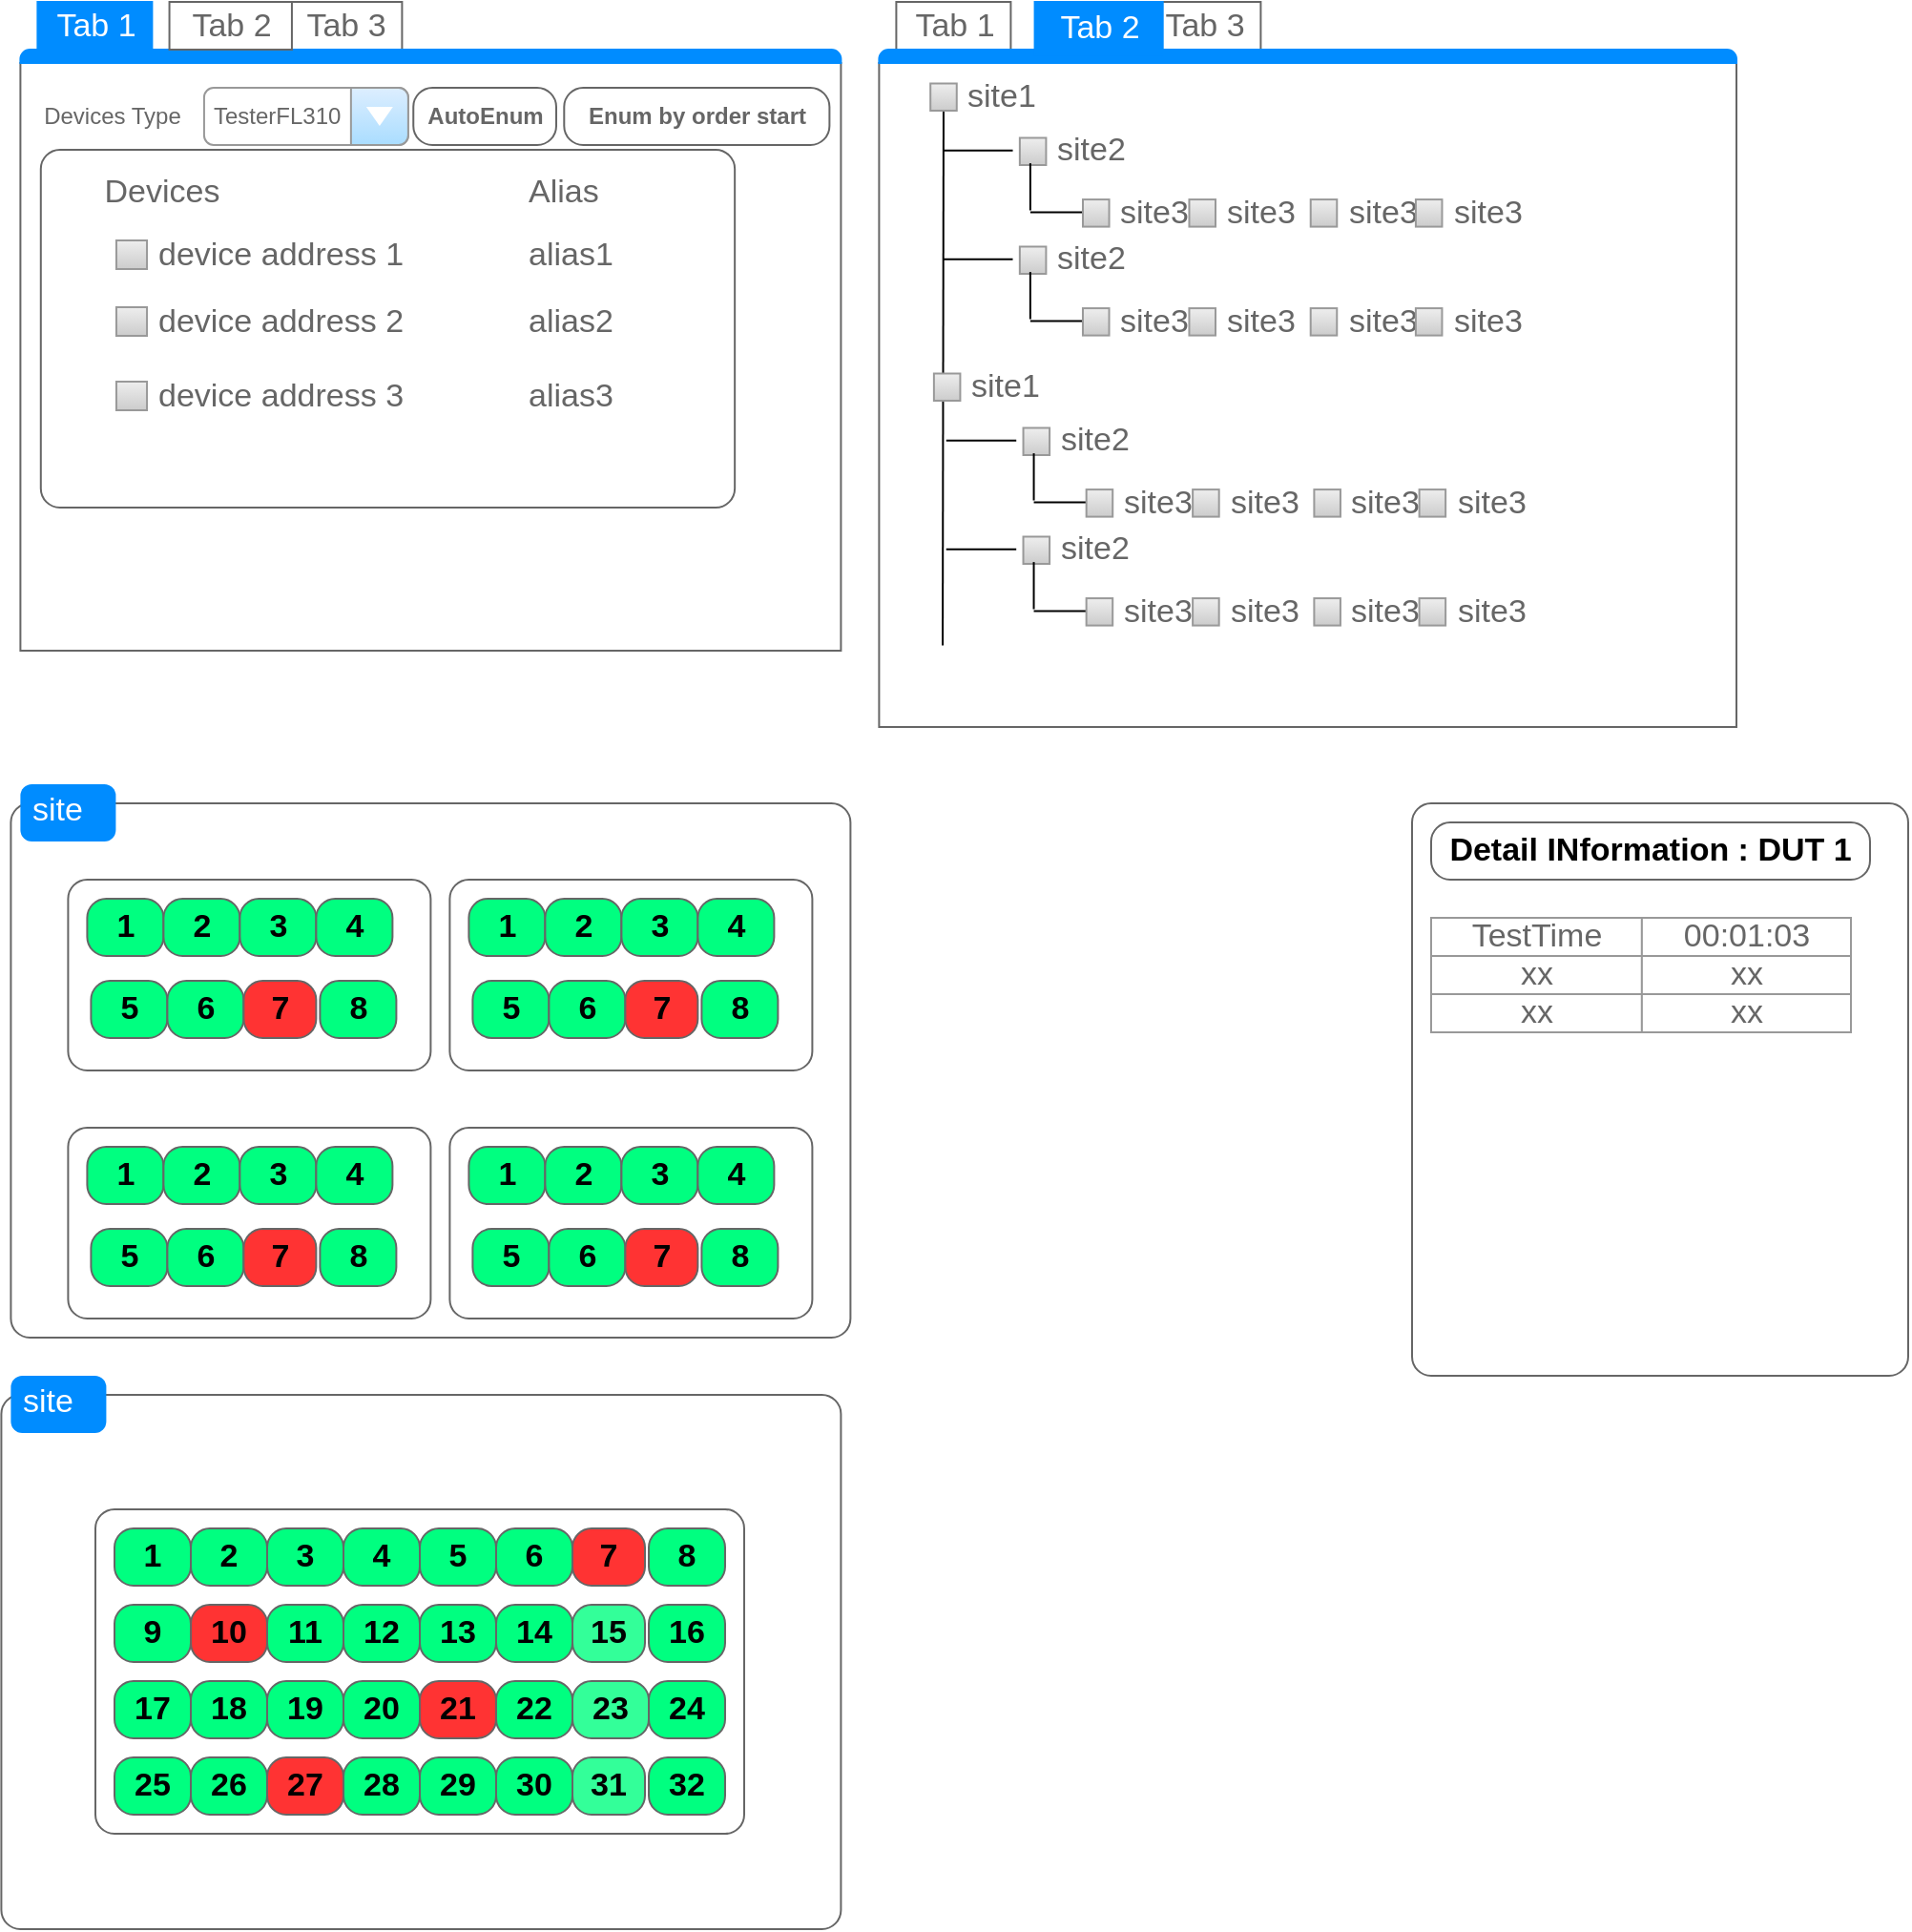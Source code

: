 <mxfile version="20.7.4" type="github">
  <diagram name="Page-1" id="2cc2dc42-3aac-f2a9-1cec-7a8b7cbee084">
    <mxGraphModel dx="1050" dy="548" grid="1" gridSize="10" guides="1" tooltips="1" connect="1" arrows="1" fold="1" page="1" pageScale="1" pageWidth="1100" pageHeight="850" background="#ffffff" math="0" shadow="0">
      <root>
        <mxCell id="0" />
        <mxCell id="1" parent="0" />
        <mxCell id="x5_-DXLLDjEPQp_z6z6p-1" value="" style="strokeWidth=1;shadow=0;dashed=0;align=center;html=1;shape=mxgraph.mockup.containers.marginRect2;rectMarginTop=32;strokeColor=#666666;gradientColor=none;fontSize=17;fontColor=#666666;" parent="1" vertex="1">
          <mxGeometry x="70.7" y="40" width="430" height="340" as="geometry" />
        </mxCell>
        <mxCell id="x5_-DXLLDjEPQp_z6z6p-3" value="Tab 1" style="strokeWidth=1;shadow=0;dashed=0;align=center;html=1;shape=mxgraph.mockup.containers.rrect;rSize=0;fontSize=17;fontColor=#ffffff;strokeColor=#008cff;fillColor=#008cff;" parent="x5_-DXLLDjEPQp_z6z6p-1" vertex="1">
          <mxGeometry width="60" height="25" relative="1" as="geometry">
            <mxPoint x="9" as="offset" />
          </mxGeometry>
        </mxCell>
        <mxCell id="x5_-DXLLDjEPQp_z6z6p-4" value="Tab 3" style="strokeColor=inherit;fillColor=inherit;gradientColor=inherit;strokeWidth=1;shadow=0;dashed=0;align=center;html=1;shape=mxgraph.mockup.containers.rrect;rSize=0;fontSize=17;fontColor=#666666;gradientColor=none;" parent="x5_-DXLLDjEPQp_z6z6p-1" vertex="1">
          <mxGeometry width="60" height="25" relative="1" as="geometry">
            <mxPoint x="140" as="offset" />
          </mxGeometry>
        </mxCell>
        <mxCell id="x5_-DXLLDjEPQp_z6z6p-5" value="" style="strokeWidth=1;shadow=0;dashed=0;align=center;html=1;shape=mxgraph.mockup.containers.topButton;rSize=5;strokeColor=#008cff;fillColor=#008cff;gradientColor=none;resizeWidth=1;movable=0;deletable=1;" parent="x5_-DXLLDjEPQp_z6z6p-1" vertex="1">
          <mxGeometry width="430.0" height="7" relative="1" as="geometry">
            <mxPoint y="25" as="offset" />
          </mxGeometry>
        </mxCell>
        <mxCell id="x5_-DXLLDjEPQp_z6z6p-7" value="Tab 2" style="strokeColor=inherit;fillColor=inherit;gradientColor=inherit;strokeWidth=1;shadow=0;dashed=0;align=center;html=1;shape=mxgraph.mockup.containers.rrect;rSize=0;fontSize=17;fontColor=#666666;gradientColor=none;" parent="x5_-DXLLDjEPQp_z6z6p-1" vertex="1">
          <mxGeometry x="78.085" width="64.179" height="25" as="geometry" />
        </mxCell>
        <mxCell id="x5_-DXLLDjEPQp_z6z6p-13" value="device address 1" style="strokeWidth=1;shadow=0;dashed=0;align=center;html=1;shape=mxgraph.mockup.forms.rrect;rSize=0;fillColor=#eeeeee;strokeColor=#999999;gradientColor=#cccccc;align=left;spacingLeft=4;fontSize=17;fontColor=#666666;labelPosition=right;" parent="x5_-DXLLDjEPQp_z6z6p-1" vertex="1">
          <mxGeometry x="50.274" y="125" width="16.045" height="15" as="geometry" />
        </mxCell>
        <mxCell id="x5_-DXLLDjEPQp_z6z6p-24" value="Devices" style="text;html=1;strokeColor=none;fillColor=none;align=center;verticalAlign=middle;whiteSpace=wrap;rounded=0;labelBorderColor=none;fontSize=17;fontColor=#666666;" parent="x5_-DXLLDjEPQp_z6z6p-1" vertex="1">
          <mxGeometry x="42.786" y="85" width="64.179" height="30" as="geometry" />
        </mxCell>
        <mxCell id="x5_-DXLLDjEPQp_z6z6p-25" value="Alias" style="text;html=1;strokeColor=none;fillColor=none;align=left;verticalAlign=middle;rounded=0;fontSize=17;fontColor=#666666;" parent="x5_-DXLLDjEPQp_z6z6p-1" vertex="1">
          <mxGeometry x="264.204" y="85" width="64.179" height="30" as="geometry" />
        </mxCell>
        <mxCell id="x5_-DXLLDjEPQp_z6z6p-26" value="alias1" style="text;html=1;strokeColor=none;fillColor=none;align=left;verticalAlign=middle;rounded=0;fontSize=17;fontColor=#666666;" parent="x5_-DXLLDjEPQp_z6z6p-1" vertex="1">
          <mxGeometry x="264.204" y="117.5" width="64.179" height="30" as="geometry" />
        </mxCell>
        <mxCell id="x5_-DXLLDjEPQp_z6z6p-27" value="device address 2" style="strokeWidth=1;shadow=0;dashed=0;align=center;html=1;shape=mxgraph.mockup.forms.rrect;rSize=0;fillColor=#eeeeee;strokeColor=#999999;gradientColor=#cccccc;align=left;spacingLeft=4;fontSize=17;fontColor=#666666;labelPosition=right;" parent="x5_-DXLLDjEPQp_z6z6p-1" vertex="1">
          <mxGeometry x="50.274" y="160" width="16.045" height="15" as="geometry" />
        </mxCell>
        <mxCell id="x5_-DXLLDjEPQp_z6z6p-28" value="alias2" style="text;html=1;strokeColor=none;fillColor=none;align=left;verticalAlign=middle;rounded=0;fontSize=17;fontColor=#666666;" parent="x5_-DXLLDjEPQp_z6z6p-1" vertex="1">
          <mxGeometry x="264.204" y="152.5" width="64.179" height="30" as="geometry" />
        </mxCell>
        <mxCell id="x5_-DXLLDjEPQp_z6z6p-29" value="device address 3" style="strokeWidth=1;shadow=0;dashed=0;align=center;html=1;shape=mxgraph.mockup.forms.rrect;rSize=0;fillColor=#eeeeee;strokeColor=#999999;gradientColor=#cccccc;align=left;spacingLeft=4;fontSize=17;fontColor=#666666;labelPosition=right;" parent="x5_-DXLLDjEPQp_z6z6p-1" vertex="1">
          <mxGeometry x="50.274" y="199" width="16.045" height="15" as="geometry" />
        </mxCell>
        <mxCell id="x5_-DXLLDjEPQp_z6z6p-30" value="alias3" style="text;html=1;strokeColor=none;fillColor=none;align=left;verticalAlign=middle;rounded=0;fontSize=17;fontColor=#666666;" parent="x5_-DXLLDjEPQp_z6z6p-1" vertex="1">
          <mxGeometry x="264.204" y="191.5" width="64.179" height="30" as="geometry" />
        </mxCell>
        <mxCell id="x5_-DXLLDjEPQp_z6z6p-41" value="" style="shape=mxgraph.mockup.containers.marginRect;rectMarginTop=10;strokeColor=#666666;strokeWidth=1;dashed=0;rounded=1;arcSize=5;recursiveResize=0;labelBorderColor=none;fontSize=17;fontColor=#666666;fillColor=none;" parent="x5_-DXLLDjEPQp_z6z6p-1" vertex="1">
          <mxGeometry x="10.697" y="67.5" width="363.682" height="197.5" as="geometry" />
        </mxCell>
        <mxCell id="x5_-DXLLDjEPQp_z6z6p-43" value="TesterFL310" style="strokeWidth=1;shadow=0;dashed=0;align=center;html=1;shape=mxgraph.mockup.forms.comboBox;strokeColor=#999999;fillColor=#ddeeff;align=left;fillColor2=#aaddff;mainText=;fontColor=#666666;fontSize=12;spacingLeft=3;labelBorderColor=none;" parent="x5_-DXLLDjEPQp_z6z6p-1" vertex="1">
          <mxGeometry x="96.269" y="45" width="106.965" height="30" as="geometry" />
        </mxCell>
        <mxCell id="x5_-DXLLDjEPQp_z6z6p-44" value="AutoEnum" style="strokeWidth=1;shadow=0;dashed=0;align=center;html=1;shape=mxgraph.mockup.buttons.button;strokeColor=#666666;fontColor=#666666;mainText=;buttonStyle=round;fontSize=12;fontStyle=1;fillColor=#FFFFFF;whiteSpace=wrap;labelBorderColor=none;" parent="x5_-DXLLDjEPQp_z6z6p-1" vertex="1">
          <mxGeometry x="205.93" y="45" width="74.876" height="30" as="geometry" />
        </mxCell>
        <mxCell id="x5_-DXLLDjEPQp_z6z6p-46" value="Enum by order start" style="strokeWidth=1;shadow=0;dashed=0;align=center;html=1;shape=mxgraph.mockup.buttons.button;strokeColor=#666666;fontColor=#666666;mainText=;buttonStyle=round;fontSize=12;fontStyle=1;fillColor=#FFFFFF;whiteSpace=wrap;labelBorderColor=none;" parent="x5_-DXLLDjEPQp_z6z6p-1" vertex="1">
          <mxGeometry x="284.945" y="45" width="139.055" height="30" as="geometry" />
        </mxCell>
        <mxCell id="x5_-DXLLDjEPQp_z6z6p-39" value="Devices Type" style="text;html=1;strokeColor=none;fillColor=none;align=center;verticalAlign=middle;whiteSpace=wrap;rounded=0;labelBorderColor=none;fontSize=12;fontColor=#666666;" parent="x5_-DXLLDjEPQp_z6z6p-1" vertex="1">
          <mxGeometry x="-10.697" y="45" width="117.662" height="30" as="geometry" />
        </mxCell>
        <mxCell id="x5_-DXLLDjEPQp_z6z6p-50" value="" style="strokeWidth=1;shadow=0;dashed=0;align=center;html=1;shape=mxgraph.mockup.containers.marginRect2;rectMarginTop=32;strokeColor=#666666;gradientColor=none;fontSize=17;fontColor=#666666;" parent="1" vertex="1">
          <mxGeometry x="520.7" y="40" width="449.3" height="380" as="geometry" />
        </mxCell>
        <mxCell id="x5_-DXLLDjEPQp_z6z6p-51" value="Tab 1" style="strokeColor=inherit;fillColor=inherit;gradientColor=inherit;strokeWidth=1;shadow=0;dashed=0;align=center;html=1;shape=mxgraph.mockup.containers.rrect;rSize=0;fontSize=17;fontColor=#666666;gradientColor=none;" parent="x5_-DXLLDjEPQp_z6z6p-50" vertex="1">
          <mxGeometry width="60" height="25" relative="1" as="geometry">
            <mxPoint x="9" as="offset" />
          </mxGeometry>
        </mxCell>
        <mxCell id="x5_-DXLLDjEPQp_z6z6p-52" value="Tab 3" style="strokeColor=inherit;fillColor=inherit;gradientColor=inherit;strokeWidth=1;shadow=0;dashed=0;align=center;html=1;shape=mxgraph.mockup.containers.rrect;rSize=0;fontSize=17;fontColor=#666666;gradientColor=none;" parent="x5_-DXLLDjEPQp_z6z6p-50" vertex="1">
          <mxGeometry width="60" height="25" relative="1" as="geometry">
            <mxPoint x="140" as="offset" />
          </mxGeometry>
        </mxCell>
        <mxCell id="x5_-DXLLDjEPQp_z6z6p-53" value="" style="strokeWidth=1;shadow=0;dashed=0;align=center;html=1;shape=mxgraph.mockup.containers.topButton;rSize=5;strokeColor=#008cff;fillColor=#008cff;gradientColor=none;resizeWidth=1;movable=0;deletable=1;" parent="x5_-DXLLDjEPQp_z6z6p-50" vertex="1">
          <mxGeometry width="449.3" height="7" relative="1" as="geometry">
            <mxPoint y="25" as="offset" />
          </mxGeometry>
        </mxCell>
        <mxCell id="x5_-DXLLDjEPQp_z6z6p-54" value="Tab 2" style="strokeColor=#008cff;fillColor=#008cff;gradientColor=inherit;strokeWidth=1;shadow=0;dashed=0;align=center;html=1;shape=mxgraph.mockup.containers.rrect;rSize=0;fontSize=17;fontColor=#ffffff;gradientColor=none;" parent="x5_-DXLLDjEPQp_z6z6p-50" vertex="1">
          <mxGeometry x="81.589" width="67.06" height="27.941" as="geometry" />
        </mxCell>
        <mxCell id="x5_-DXLLDjEPQp_z6z6p-71" style="edgeStyle=none;rounded=0;orthogonalLoop=1;jettySize=auto;html=1;fontFamily=Helvetica;fontSize=17;fontColor=#666666;endArrow=none;endFill=0;" parent="x5_-DXLLDjEPQp_z6z6p-50" source="x5_-DXLLDjEPQp_z6z6p-68" edge="1">
          <mxGeometry relative="1" as="geometry">
            <mxPoint x="33.332" y="337.25" as="targetPoint" />
          </mxGeometry>
        </mxCell>
        <mxCell id="x5_-DXLLDjEPQp_z6z6p-191" value="" style="group" parent="x5_-DXLLDjEPQp_z6z6p-50" vertex="1" connectable="0">
          <mxGeometry x="26.905" y="42.75" width="268.129" height="132.05" as="geometry" />
        </mxCell>
        <mxCell id="x5_-DXLLDjEPQp_z6z6p-68" value="site1" style="strokeWidth=1;shadow=0;dashed=0;align=center;html=1;shape=mxgraph.mockup.forms.rrect;rSize=0;fillColor=#eeeeee;strokeColor=#999999;gradientColor=#cccccc;align=left;spacingLeft=4;fontSize=17;fontColor=#666666;labelPosition=right;fontFamily=Helvetica;" parent="x5_-DXLLDjEPQp_z6z6p-191" vertex="1">
          <mxGeometry width="13.774" height="14.25" as="geometry" />
        </mxCell>
        <mxCell id="x5_-DXLLDjEPQp_z6z6p-180" value="" style="group" parent="x5_-DXLLDjEPQp_z6z6p-191" vertex="1" connectable="0">
          <mxGeometry x="6.437" y="28.5" width="261.692" height="46.55" as="geometry" />
        </mxCell>
        <mxCell id="x5_-DXLLDjEPQp_z6z6p-143" value="site2" style="strokeWidth=1;shadow=0;dashed=0;align=center;html=1;shape=mxgraph.mockup.forms.rrect;rSize=0;fillColor=#eeeeee;strokeColor=#999999;gradientColor=#cccccc;align=left;spacingLeft=4;fontSize=17;fontColor=#666666;labelPosition=right;fontFamily=Helvetica;" parent="x5_-DXLLDjEPQp_z6z6p-180" vertex="1">
          <mxGeometry x="40.394" width="13.774" height="14.25" as="geometry" />
        </mxCell>
        <mxCell id="x5_-DXLLDjEPQp_z6z6p-158" value="" style="edgeStyle=none;orthogonalLoop=1;jettySize=auto;html=1;rounded=0;fontFamily=Helvetica;fontSize=17;fontColor=#666666;endArrow=none;endFill=0;" parent="x5_-DXLLDjEPQp_z6z6p-180" edge="1">
          <mxGeometry width="80" relative="1" as="geometry">
            <mxPoint x="45.903" y="38.95" as="sourcePoint" />
            <mxPoint x="73.451" y="38.95" as="targetPoint" />
            <Array as="points" />
          </mxGeometry>
        </mxCell>
        <mxCell id="x5_-DXLLDjEPQp_z6z6p-160" value="" style="edgeStyle=none;orthogonalLoop=1;jettySize=auto;html=1;rounded=0;fontFamily=Helvetica;fontSize=17;fontColor=#666666;endArrow=none;endFill=0;" parent="x5_-DXLLDjEPQp_z6z6p-180" edge="1">
          <mxGeometry width="80" relative="1" as="geometry">
            <mxPoint x="45.903" y="13.3" as="sourcePoint" />
            <mxPoint x="45.903" y="38.0" as="targetPoint" />
            <Array as="points" />
          </mxGeometry>
        </mxCell>
        <mxCell id="x5_-DXLLDjEPQp_z6z6p-161" value="" style="edgeStyle=none;orthogonalLoop=1;jettySize=auto;html=1;rounded=0;fontFamily=Helvetica;fontSize=17;fontColor=#666666;endArrow=none;endFill=0;entryX=-0.267;entryY=0.467;entryDx=0;entryDy=0;entryPerimeter=0;" parent="x5_-DXLLDjEPQp_z6z6p-180" edge="1">
          <mxGeometry width="80" relative="1" as="geometry">
            <mxPoint y="6.65" as="sourcePoint" />
            <mxPoint x="36.725" y="6.655" as="targetPoint" />
            <Array as="points" />
          </mxGeometry>
        </mxCell>
        <mxCell id="x5_-DXLLDjEPQp_z6z6p-179" value="" style="group" parent="x5_-DXLLDjEPQp_z6z6p-180" vertex="1" connectable="0">
          <mxGeometry x="73.451" y="32.3" width="188.241" height="14.25" as="geometry" />
        </mxCell>
        <mxCell id="x5_-DXLLDjEPQp_z6z6p-145" value="site3" style="strokeWidth=1;shadow=0;dashed=0;align=center;html=1;shape=mxgraph.mockup.forms.rrect;rSize=0;fillColor=#eeeeee;strokeColor=#999999;gradientColor=#cccccc;align=left;spacingLeft=4;fontSize=17;fontColor=#666666;labelPosition=right;fontFamily=Helvetica;" parent="x5_-DXLLDjEPQp_z6z6p-179" vertex="1">
          <mxGeometry width="13.774" height="14.25" as="geometry" />
        </mxCell>
        <mxCell id="x5_-DXLLDjEPQp_z6z6p-176" value="site3" style="strokeWidth=1;shadow=0;dashed=0;align=center;html=1;shape=mxgraph.mockup.forms.rrect;rSize=0;fillColor=#eeeeee;strokeColor=#999999;gradientColor=#cccccc;align=left;spacingLeft=4;fontSize=17;fontColor=#666666;labelPosition=right;fontFamily=Helvetica;" parent="x5_-DXLLDjEPQp_z6z6p-179" vertex="1">
          <mxGeometry x="55.738" width="13.774" height="14.25" as="geometry" />
        </mxCell>
        <mxCell id="x5_-DXLLDjEPQp_z6z6p-177" value="site3" style="strokeWidth=1;shadow=0;dashed=0;align=center;html=1;shape=mxgraph.mockup.forms.rrect;rSize=0;fillColor=#eeeeee;strokeColor=#999999;gradientColor=#cccccc;align=left;spacingLeft=4;fontSize=17;fontColor=#666666;labelPosition=right;fontFamily=Helvetica;" parent="x5_-DXLLDjEPQp_z6z6p-179" vertex="1">
          <mxGeometry x="119.373" width="13.774" height="14.25" as="geometry" />
        </mxCell>
        <mxCell id="x5_-DXLLDjEPQp_z6z6p-178" value="site3" style="strokeWidth=1;shadow=0;dashed=0;align=center;html=1;shape=mxgraph.mockup.forms.rrect;rSize=0;fillColor=#eeeeee;strokeColor=#999999;gradientColor=#cccccc;align=left;spacingLeft=4;fontSize=17;fontColor=#666666;labelPosition=right;fontFamily=Helvetica;" parent="x5_-DXLLDjEPQp_z6z6p-179" vertex="1">
          <mxGeometry x="174.468" width="13.774" height="14.25" as="geometry" />
        </mxCell>
        <mxCell id="x5_-DXLLDjEPQp_z6z6p-181" value="" style="group" parent="x5_-DXLLDjEPQp_z6z6p-191" vertex="1" connectable="0">
          <mxGeometry x="6.428" y="85.5" width="261.692" height="46.55" as="geometry" />
        </mxCell>
        <mxCell id="x5_-DXLLDjEPQp_z6z6p-182" value="site2" style="strokeWidth=1;shadow=0;dashed=0;align=center;html=1;shape=mxgraph.mockup.forms.rrect;rSize=0;fillColor=#eeeeee;strokeColor=#999999;gradientColor=#cccccc;align=left;spacingLeft=4;fontSize=17;fontColor=#666666;labelPosition=right;fontFamily=Helvetica;" parent="x5_-DXLLDjEPQp_z6z6p-181" vertex="1">
          <mxGeometry x="40.394" width="13.774" height="14.25" as="geometry" />
        </mxCell>
        <mxCell id="x5_-DXLLDjEPQp_z6z6p-183" value="" style="edgeStyle=none;orthogonalLoop=1;jettySize=auto;html=1;rounded=0;fontFamily=Helvetica;fontSize=17;fontColor=#666666;endArrow=none;endFill=0;" parent="x5_-DXLLDjEPQp_z6z6p-181" edge="1">
          <mxGeometry width="80" relative="1" as="geometry">
            <mxPoint x="45.903" y="38.95" as="sourcePoint" />
            <mxPoint x="73.451" y="38.95" as="targetPoint" />
            <Array as="points" />
          </mxGeometry>
        </mxCell>
        <mxCell id="x5_-DXLLDjEPQp_z6z6p-184" value="" style="edgeStyle=none;orthogonalLoop=1;jettySize=auto;html=1;rounded=0;fontFamily=Helvetica;fontSize=17;fontColor=#666666;endArrow=none;endFill=0;" parent="x5_-DXLLDjEPQp_z6z6p-181" edge="1">
          <mxGeometry width="80" relative="1" as="geometry">
            <mxPoint x="45.903" y="13.3" as="sourcePoint" />
            <mxPoint x="45.903" y="38.0" as="targetPoint" />
            <Array as="points" />
          </mxGeometry>
        </mxCell>
        <mxCell id="x5_-DXLLDjEPQp_z6z6p-185" value="" style="edgeStyle=none;orthogonalLoop=1;jettySize=auto;html=1;rounded=0;fontFamily=Helvetica;fontSize=17;fontColor=#666666;endArrow=none;endFill=0;entryX=-0.267;entryY=0.467;entryDx=0;entryDy=0;entryPerimeter=0;" parent="x5_-DXLLDjEPQp_z6z6p-181" edge="1">
          <mxGeometry width="80" relative="1" as="geometry">
            <mxPoint y="6.65" as="sourcePoint" />
            <mxPoint x="36.725" y="6.655" as="targetPoint" />
            <Array as="points" />
          </mxGeometry>
        </mxCell>
        <mxCell id="x5_-DXLLDjEPQp_z6z6p-186" value="" style="group" parent="x5_-DXLLDjEPQp_z6z6p-181" vertex="1" connectable="0">
          <mxGeometry x="73.451" y="32.3" width="188.241" height="14.25" as="geometry" />
        </mxCell>
        <mxCell id="x5_-DXLLDjEPQp_z6z6p-187" value="site3" style="strokeWidth=1;shadow=0;dashed=0;align=center;html=1;shape=mxgraph.mockup.forms.rrect;rSize=0;fillColor=#eeeeee;strokeColor=#999999;gradientColor=#cccccc;align=left;spacingLeft=4;fontSize=17;fontColor=#666666;labelPosition=right;fontFamily=Helvetica;" parent="x5_-DXLLDjEPQp_z6z6p-186" vertex="1">
          <mxGeometry width="13.774" height="14.25" as="geometry" />
        </mxCell>
        <mxCell id="x5_-DXLLDjEPQp_z6z6p-188" value="site3" style="strokeWidth=1;shadow=0;dashed=0;align=center;html=1;shape=mxgraph.mockup.forms.rrect;rSize=0;fillColor=#eeeeee;strokeColor=#999999;gradientColor=#cccccc;align=left;spacingLeft=4;fontSize=17;fontColor=#666666;labelPosition=right;fontFamily=Helvetica;" parent="x5_-DXLLDjEPQp_z6z6p-186" vertex="1">
          <mxGeometry x="55.738" width="13.774" height="14.25" as="geometry" />
        </mxCell>
        <mxCell id="x5_-DXLLDjEPQp_z6z6p-189" value="site3" style="strokeWidth=1;shadow=0;dashed=0;align=center;html=1;shape=mxgraph.mockup.forms.rrect;rSize=0;fillColor=#eeeeee;strokeColor=#999999;gradientColor=#cccccc;align=left;spacingLeft=4;fontSize=17;fontColor=#666666;labelPosition=right;fontFamily=Helvetica;" parent="x5_-DXLLDjEPQp_z6z6p-186" vertex="1">
          <mxGeometry x="119.373" width="13.774" height="14.25" as="geometry" />
        </mxCell>
        <mxCell id="x5_-DXLLDjEPQp_z6z6p-190" value="site3" style="strokeWidth=1;shadow=0;dashed=0;align=center;html=1;shape=mxgraph.mockup.forms.rrect;rSize=0;fillColor=#eeeeee;strokeColor=#999999;gradientColor=#cccccc;align=left;spacingLeft=4;fontSize=17;fontColor=#666666;labelPosition=right;fontFamily=Helvetica;" parent="x5_-DXLLDjEPQp_z6z6p-186" vertex="1">
          <mxGeometry x="174.468" width="13.774" height="14.25" as="geometry" />
        </mxCell>
        <mxCell id="x5_-DXLLDjEPQp_z6z6p-214" value="" style="group" parent="x5_-DXLLDjEPQp_z6z6p-50" vertex="1" connectable="0">
          <mxGeometry x="28.741" y="194.75" width="268.129" height="132.05" as="geometry" />
        </mxCell>
        <mxCell id="x5_-DXLLDjEPQp_z6z6p-215" value="site1" style="strokeWidth=1;shadow=0;dashed=0;align=center;html=1;shape=mxgraph.mockup.forms.rrect;rSize=0;fillColor=#eeeeee;strokeColor=#999999;gradientColor=#cccccc;align=left;spacingLeft=4;fontSize=17;fontColor=#666666;labelPosition=right;fontFamily=Helvetica;" parent="x5_-DXLLDjEPQp_z6z6p-214" vertex="1">
          <mxGeometry width="13.774" height="14.25" as="geometry" />
        </mxCell>
        <mxCell id="x5_-DXLLDjEPQp_z6z6p-216" value="" style="group" parent="x5_-DXLLDjEPQp_z6z6p-214" vertex="1" connectable="0">
          <mxGeometry x="6.437" y="28.5" width="261.692" height="46.55" as="geometry" />
        </mxCell>
        <mxCell id="x5_-DXLLDjEPQp_z6z6p-217" value="site2" style="strokeWidth=1;shadow=0;dashed=0;align=center;html=1;shape=mxgraph.mockup.forms.rrect;rSize=0;fillColor=#eeeeee;strokeColor=#999999;gradientColor=#cccccc;align=left;spacingLeft=4;fontSize=17;fontColor=#666666;labelPosition=right;fontFamily=Helvetica;" parent="x5_-DXLLDjEPQp_z6z6p-216" vertex="1">
          <mxGeometry x="40.394" width="13.774" height="14.25" as="geometry" />
        </mxCell>
        <mxCell id="x5_-DXLLDjEPQp_z6z6p-218" value="" style="edgeStyle=none;orthogonalLoop=1;jettySize=auto;html=1;rounded=0;fontFamily=Helvetica;fontSize=17;fontColor=#666666;endArrow=none;endFill=0;" parent="x5_-DXLLDjEPQp_z6z6p-216" edge="1">
          <mxGeometry width="80" relative="1" as="geometry">
            <mxPoint x="45.903" y="38.95" as="sourcePoint" />
            <mxPoint x="73.451" y="38.95" as="targetPoint" />
            <Array as="points" />
          </mxGeometry>
        </mxCell>
        <mxCell id="x5_-DXLLDjEPQp_z6z6p-219" value="" style="edgeStyle=none;orthogonalLoop=1;jettySize=auto;html=1;rounded=0;fontFamily=Helvetica;fontSize=17;fontColor=#666666;endArrow=none;endFill=0;" parent="x5_-DXLLDjEPQp_z6z6p-216" edge="1">
          <mxGeometry width="80" relative="1" as="geometry">
            <mxPoint x="45.903" y="13.3" as="sourcePoint" />
            <mxPoint x="45.903" y="38.0" as="targetPoint" />
            <Array as="points" />
          </mxGeometry>
        </mxCell>
        <mxCell id="x5_-DXLLDjEPQp_z6z6p-220" value="" style="edgeStyle=none;orthogonalLoop=1;jettySize=auto;html=1;rounded=0;fontFamily=Helvetica;fontSize=17;fontColor=#666666;endArrow=none;endFill=0;entryX=-0.267;entryY=0.467;entryDx=0;entryDy=0;entryPerimeter=0;" parent="x5_-DXLLDjEPQp_z6z6p-216" edge="1">
          <mxGeometry width="80" relative="1" as="geometry">
            <mxPoint y="6.65" as="sourcePoint" />
            <mxPoint x="36.725" y="6.655" as="targetPoint" />
            <Array as="points" />
          </mxGeometry>
        </mxCell>
        <mxCell id="x5_-DXLLDjEPQp_z6z6p-221" value="" style="group" parent="x5_-DXLLDjEPQp_z6z6p-216" vertex="1" connectable="0">
          <mxGeometry x="73.451" y="32.3" width="188.241" height="14.25" as="geometry" />
        </mxCell>
        <mxCell id="x5_-DXLLDjEPQp_z6z6p-222" value="site3" style="strokeWidth=1;shadow=0;dashed=0;align=center;html=1;shape=mxgraph.mockup.forms.rrect;rSize=0;fillColor=#eeeeee;strokeColor=#999999;gradientColor=#cccccc;align=left;spacingLeft=4;fontSize=17;fontColor=#666666;labelPosition=right;fontFamily=Helvetica;" parent="x5_-DXLLDjEPQp_z6z6p-221" vertex="1">
          <mxGeometry width="13.774" height="14.25" as="geometry" />
        </mxCell>
        <mxCell id="x5_-DXLLDjEPQp_z6z6p-223" value="site3" style="strokeWidth=1;shadow=0;dashed=0;align=center;html=1;shape=mxgraph.mockup.forms.rrect;rSize=0;fillColor=#eeeeee;strokeColor=#999999;gradientColor=#cccccc;align=left;spacingLeft=4;fontSize=17;fontColor=#666666;labelPosition=right;fontFamily=Helvetica;" parent="x5_-DXLLDjEPQp_z6z6p-221" vertex="1">
          <mxGeometry x="55.738" width="13.774" height="14.25" as="geometry" />
        </mxCell>
        <mxCell id="x5_-DXLLDjEPQp_z6z6p-224" value="site3" style="strokeWidth=1;shadow=0;dashed=0;align=center;html=1;shape=mxgraph.mockup.forms.rrect;rSize=0;fillColor=#eeeeee;strokeColor=#999999;gradientColor=#cccccc;align=left;spacingLeft=4;fontSize=17;fontColor=#666666;labelPosition=right;fontFamily=Helvetica;" parent="x5_-DXLLDjEPQp_z6z6p-221" vertex="1">
          <mxGeometry x="119.373" width="13.774" height="14.25" as="geometry" />
        </mxCell>
        <mxCell id="x5_-DXLLDjEPQp_z6z6p-225" value="site3" style="strokeWidth=1;shadow=0;dashed=0;align=center;html=1;shape=mxgraph.mockup.forms.rrect;rSize=0;fillColor=#eeeeee;strokeColor=#999999;gradientColor=#cccccc;align=left;spacingLeft=4;fontSize=17;fontColor=#666666;labelPosition=right;fontFamily=Helvetica;" parent="x5_-DXLLDjEPQp_z6z6p-221" vertex="1">
          <mxGeometry x="174.468" width="13.774" height="14.25" as="geometry" />
        </mxCell>
        <mxCell id="x5_-DXLLDjEPQp_z6z6p-226" value="" style="group" parent="x5_-DXLLDjEPQp_z6z6p-214" vertex="1" connectable="0">
          <mxGeometry x="6.428" y="85.5" width="261.692" height="46.55" as="geometry" />
        </mxCell>
        <mxCell id="x5_-DXLLDjEPQp_z6z6p-227" value="site2" style="strokeWidth=1;shadow=0;dashed=0;align=center;html=1;shape=mxgraph.mockup.forms.rrect;rSize=0;fillColor=#eeeeee;strokeColor=#999999;gradientColor=#cccccc;align=left;spacingLeft=4;fontSize=17;fontColor=#666666;labelPosition=right;fontFamily=Helvetica;" parent="x5_-DXLLDjEPQp_z6z6p-226" vertex="1">
          <mxGeometry x="40.394" width="13.774" height="14.25" as="geometry" />
        </mxCell>
        <mxCell id="x5_-DXLLDjEPQp_z6z6p-228" value="" style="edgeStyle=none;orthogonalLoop=1;jettySize=auto;html=1;rounded=0;fontFamily=Helvetica;fontSize=17;fontColor=#666666;endArrow=none;endFill=0;" parent="x5_-DXLLDjEPQp_z6z6p-226" edge="1">
          <mxGeometry width="80" relative="1" as="geometry">
            <mxPoint x="45.903" y="38.95" as="sourcePoint" />
            <mxPoint x="73.451" y="38.95" as="targetPoint" />
            <Array as="points" />
          </mxGeometry>
        </mxCell>
        <mxCell id="x5_-DXLLDjEPQp_z6z6p-229" value="" style="edgeStyle=none;orthogonalLoop=1;jettySize=auto;html=1;rounded=0;fontFamily=Helvetica;fontSize=17;fontColor=#666666;endArrow=none;endFill=0;" parent="x5_-DXLLDjEPQp_z6z6p-226" edge="1">
          <mxGeometry width="80" relative="1" as="geometry">
            <mxPoint x="45.903" y="13.3" as="sourcePoint" />
            <mxPoint x="45.903" y="38.0" as="targetPoint" />
            <Array as="points" />
          </mxGeometry>
        </mxCell>
        <mxCell id="x5_-DXLLDjEPQp_z6z6p-230" value="" style="edgeStyle=none;orthogonalLoop=1;jettySize=auto;html=1;rounded=0;fontFamily=Helvetica;fontSize=17;fontColor=#666666;endArrow=none;endFill=0;entryX=-0.267;entryY=0.467;entryDx=0;entryDy=0;entryPerimeter=0;" parent="x5_-DXLLDjEPQp_z6z6p-226" edge="1">
          <mxGeometry width="80" relative="1" as="geometry">
            <mxPoint y="6.65" as="sourcePoint" />
            <mxPoint x="36.725" y="6.655" as="targetPoint" />
            <Array as="points" />
          </mxGeometry>
        </mxCell>
        <mxCell id="x5_-DXLLDjEPQp_z6z6p-231" value="" style="group" parent="x5_-DXLLDjEPQp_z6z6p-226" vertex="1" connectable="0">
          <mxGeometry x="73.451" y="32.3" width="188.241" height="14.25" as="geometry" />
        </mxCell>
        <mxCell id="x5_-DXLLDjEPQp_z6z6p-232" value="site3" style="strokeWidth=1;shadow=0;dashed=0;align=center;html=1;shape=mxgraph.mockup.forms.rrect;rSize=0;fillColor=#eeeeee;strokeColor=#999999;gradientColor=#cccccc;align=left;spacingLeft=4;fontSize=17;fontColor=#666666;labelPosition=right;fontFamily=Helvetica;" parent="x5_-DXLLDjEPQp_z6z6p-231" vertex="1">
          <mxGeometry width="13.774" height="14.25" as="geometry" />
        </mxCell>
        <mxCell id="x5_-DXLLDjEPQp_z6z6p-233" value="site3" style="strokeWidth=1;shadow=0;dashed=0;align=center;html=1;shape=mxgraph.mockup.forms.rrect;rSize=0;fillColor=#eeeeee;strokeColor=#999999;gradientColor=#cccccc;align=left;spacingLeft=4;fontSize=17;fontColor=#666666;labelPosition=right;fontFamily=Helvetica;" parent="x5_-DXLLDjEPQp_z6z6p-231" vertex="1">
          <mxGeometry x="55.738" width="13.774" height="14.25" as="geometry" />
        </mxCell>
        <mxCell id="x5_-DXLLDjEPQp_z6z6p-234" value="site3" style="strokeWidth=1;shadow=0;dashed=0;align=center;html=1;shape=mxgraph.mockup.forms.rrect;rSize=0;fillColor=#eeeeee;strokeColor=#999999;gradientColor=#cccccc;align=left;spacingLeft=4;fontSize=17;fontColor=#666666;labelPosition=right;fontFamily=Helvetica;" parent="x5_-DXLLDjEPQp_z6z6p-231" vertex="1">
          <mxGeometry x="119.373" width="13.774" height="14.25" as="geometry" />
        </mxCell>
        <mxCell id="x5_-DXLLDjEPQp_z6z6p-235" value="site3" style="strokeWidth=1;shadow=0;dashed=0;align=center;html=1;shape=mxgraph.mockup.forms.rrect;rSize=0;fillColor=#eeeeee;strokeColor=#999999;gradientColor=#cccccc;align=left;spacingLeft=4;fontSize=17;fontColor=#666666;labelPosition=right;fontFamily=Helvetica;" parent="x5_-DXLLDjEPQp_z6z6p-231" vertex="1">
          <mxGeometry x="174.468" width="13.774" height="14.25" as="geometry" />
        </mxCell>
        <mxCell id="x5_-DXLLDjEPQp_z6z6p-289" value="" style="shape=mxgraph.mockup.containers.marginRect;rectMarginTop=10;strokeColor=#666666;strokeWidth=1;dashed=0;rounded=1;arcSize=5;recursiveResize=0;shadow=0;fontFamily=Helvetica;fontSize=17;fontColor=#666666;fillColor=default;gradientColor=none;html=1;" parent="1" vertex="1">
          <mxGeometry x="65.7" y="450" width="440" height="290" as="geometry" />
        </mxCell>
        <mxCell id="x5_-DXLLDjEPQp_z6z6p-290" value="site" style="shape=rect;strokeColor=none;fillColor=#008cff;strokeWidth=1;dashed=0;rounded=1;arcSize=20;fontColor=#ffffff;fontSize=17;spacing=2;spacingTop=-2;align=left;autosize=1;spacingLeft=4;resizeWidth=0;resizeHeight=0;perimeter=none;shadow=0;fontFamily=Helvetica;html=1;" parent="x5_-DXLLDjEPQp_z6z6p-289" vertex="1">
          <mxGeometry x="5" width="50" height="30" as="geometry" />
        </mxCell>
        <mxCell id="x5_-DXLLDjEPQp_z6z6p-303" value="" style="group" parent="x5_-DXLLDjEPQp_z6z6p-289" vertex="1" connectable="0">
          <mxGeometry x="30" y="40" width="190" height="110" as="geometry" />
        </mxCell>
        <mxCell id="x5_-DXLLDjEPQp_z6z6p-293" value="" style="shape=mxgraph.mockup.containers.marginRect;rectMarginTop=10;strokeColor=#666666;strokeWidth=1;dashed=0;rounded=1;arcSize=5;recursiveResize=0;shadow=0;fontFamily=Helvetica;fontSize=17;fontColor=#666666;fillColor=default;gradientColor=none;html=1;" parent="x5_-DXLLDjEPQp_z6z6p-303" vertex="1">
          <mxGeometry width="190" height="110" as="geometry" />
        </mxCell>
        <mxCell id="x5_-DXLLDjEPQp_z6z6p-295" value="1" style="strokeWidth=1;shadow=0;dashed=0;align=center;html=1;shape=mxgraph.mockup.buttons.button;strokeColor=#666666;fontColor=#000000;mainText=;buttonStyle=round;fontSize=17;fontStyle=1;fillColor=#00FF80;whiteSpace=wrap;fontFamily=Helvetica;" parent="x5_-DXLLDjEPQp_z6z6p-303" vertex="1">
          <mxGeometry x="10" y="20" width="40" height="30" as="geometry" />
        </mxCell>
        <mxCell id="x5_-DXLLDjEPQp_z6z6p-296" value="2" style="strokeWidth=1;shadow=0;dashed=0;align=center;html=1;shape=mxgraph.mockup.buttons.button;strokeColor=#666666;fontColor=#000000;mainText=;buttonStyle=round;fontSize=17;fontStyle=1;fillColor=#00FF80;whiteSpace=wrap;fontFamily=Helvetica;" parent="x5_-DXLLDjEPQp_z6z6p-303" vertex="1">
          <mxGeometry x="50" y="20" width="40" height="30" as="geometry" />
        </mxCell>
        <mxCell id="x5_-DXLLDjEPQp_z6z6p-297" value="3" style="strokeWidth=1;shadow=0;dashed=0;align=center;html=1;shape=mxgraph.mockup.buttons.button;strokeColor=#666666;fontColor=#000000;mainText=;buttonStyle=round;fontSize=17;fontStyle=1;fillColor=#00FF80;whiteSpace=wrap;fontFamily=Helvetica;" parent="x5_-DXLLDjEPQp_z6z6p-303" vertex="1">
          <mxGeometry x="90" y="20" width="40" height="30" as="geometry" />
        </mxCell>
        <mxCell id="x5_-DXLLDjEPQp_z6z6p-298" value="4" style="strokeWidth=1;shadow=0;dashed=0;align=center;html=1;shape=mxgraph.mockup.buttons.button;strokeColor=#666666;fontColor=#000000;mainText=;buttonStyle=round;fontSize=17;fontStyle=1;fillColor=#00FF80;whiteSpace=wrap;fontFamily=Helvetica;" parent="x5_-DXLLDjEPQp_z6z6p-303" vertex="1">
          <mxGeometry x="130" y="20" width="40" height="30" as="geometry" />
        </mxCell>
        <mxCell id="x5_-DXLLDjEPQp_z6z6p-299" value="5" style="strokeWidth=1;shadow=0;dashed=0;align=center;html=1;shape=mxgraph.mockup.buttons.button;strokeColor=#666666;fontColor=#000000;mainText=;buttonStyle=round;fontSize=17;fontStyle=1;fillColor=#00FF80;whiteSpace=wrap;fontFamily=Helvetica;" parent="x5_-DXLLDjEPQp_z6z6p-303" vertex="1">
          <mxGeometry x="12" y="63" width="40" height="30" as="geometry" />
        </mxCell>
        <mxCell id="x5_-DXLLDjEPQp_z6z6p-300" value="6" style="strokeWidth=1;shadow=0;dashed=0;align=center;html=1;shape=mxgraph.mockup.buttons.button;strokeColor=#666666;fontColor=#000000;mainText=;buttonStyle=round;fontSize=17;fontStyle=1;fillColor=#00FF80;whiteSpace=wrap;fontFamily=Helvetica;" parent="x5_-DXLLDjEPQp_z6z6p-303" vertex="1">
          <mxGeometry x="52" y="63" width="40" height="30" as="geometry" />
        </mxCell>
        <mxCell id="x5_-DXLLDjEPQp_z6z6p-301" value="7" style="strokeWidth=1;shadow=0;dashed=0;align=center;html=1;shape=mxgraph.mockup.buttons.button;strokeColor=#666666;fontColor=#000000;mainText=;buttonStyle=round;fontSize=17;fontStyle=1;fillColor=#FF3333;whiteSpace=wrap;fontFamily=Helvetica;" parent="x5_-DXLLDjEPQp_z6z6p-303" vertex="1">
          <mxGeometry x="92" y="63" width="38" height="30" as="geometry" />
        </mxCell>
        <mxCell id="x5_-DXLLDjEPQp_z6z6p-302" value="8" style="strokeWidth=1;shadow=0;dashed=0;align=center;html=1;shape=mxgraph.mockup.buttons.button;strokeColor=#666666;fontColor=#000000;mainText=;buttonStyle=round;fontSize=17;fontStyle=1;fillColor=#00FF80;whiteSpace=wrap;fontFamily=Helvetica;" parent="x5_-DXLLDjEPQp_z6z6p-303" vertex="1">
          <mxGeometry x="132" y="63" width="40" height="30" as="geometry" />
        </mxCell>
        <mxCell id="x5_-DXLLDjEPQp_z6z6p-304" value="" style="group" parent="x5_-DXLLDjEPQp_z6z6p-289" vertex="1" connectable="0">
          <mxGeometry x="230" y="40" width="190" height="110" as="geometry" />
        </mxCell>
        <mxCell id="x5_-DXLLDjEPQp_z6z6p-305" value="" style="shape=mxgraph.mockup.containers.marginRect;rectMarginTop=10;strokeColor=#666666;strokeWidth=1;dashed=0;rounded=1;arcSize=5;recursiveResize=0;shadow=0;fontFamily=Helvetica;fontSize=17;fontColor=#666666;fillColor=default;gradientColor=none;html=1;" parent="x5_-DXLLDjEPQp_z6z6p-304" vertex="1">
          <mxGeometry width="190" height="110" as="geometry" />
        </mxCell>
        <mxCell id="x5_-DXLLDjEPQp_z6z6p-306" value="1" style="strokeWidth=1;shadow=0;dashed=0;align=center;html=1;shape=mxgraph.mockup.buttons.button;strokeColor=#666666;fontColor=#000000;mainText=;buttonStyle=round;fontSize=17;fontStyle=1;fillColor=#00FF80;whiteSpace=wrap;fontFamily=Helvetica;" parent="x5_-DXLLDjEPQp_z6z6p-304" vertex="1">
          <mxGeometry x="10" y="20" width="40" height="30" as="geometry" />
        </mxCell>
        <mxCell id="x5_-DXLLDjEPQp_z6z6p-307" value="2" style="strokeWidth=1;shadow=0;dashed=0;align=center;html=1;shape=mxgraph.mockup.buttons.button;strokeColor=#666666;fontColor=#000000;mainText=;buttonStyle=round;fontSize=17;fontStyle=1;fillColor=#00FF80;whiteSpace=wrap;fontFamily=Helvetica;" parent="x5_-DXLLDjEPQp_z6z6p-304" vertex="1">
          <mxGeometry x="50" y="20" width="40" height="30" as="geometry" />
        </mxCell>
        <mxCell id="x5_-DXLLDjEPQp_z6z6p-308" value="3" style="strokeWidth=1;shadow=0;dashed=0;align=center;html=1;shape=mxgraph.mockup.buttons.button;strokeColor=#666666;fontColor=#000000;mainText=;buttonStyle=round;fontSize=17;fontStyle=1;fillColor=#00FF80;whiteSpace=wrap;fontFamily=Helvetica;" parent="x5_-DXLLDjEPQp_z6z6p-304" vertex="1">
          <mxGeometry x="90" y="20" width="40" height="30" as="geometry" />
        </mxCell>
        <mxCell id="x5_-DXLLDjEPQp_z6z6p-309" value="4" style="strokeWidth=1;shadow=0;dashed=0;align=center;html=1;shape=mxgraph.mockup.buttons.button;strokeColor=#666666;fontColor=#000000;mainText=;buttonStyle=round;fontSize=17;fontStyle=1;fillColor=#00FF80;whiteSpace=wrap;fontFamily=Helvetica;" parent="x5_-DXLLDjEPQp_z6z6p-304" vertex="1">
          <mxGeometry x="130" y="20" width="40" height="30" as="geometry" />
        </mxCell>
        <mxCell id="x5_-DXLLDjEPQp_z6z6p-310" value="5" style="strokeWidth=1;shadow=0;dashed=0;align=center;html=1;shape=mxgraph.mockup.buttons.button;strokeColor=#666666;fontColor=#000000;mainText=;buttonStyle=round;fontSize=17;fontStyle=1;fillColor=#00FF80;whiteSpace=wrap;fontFamily=Helvetica;" parent="x5_-DXLLDjEPQp_z6z6p-304" vertex="1">
          <mxGeometry x="12" y="63" width="40" height="30" as="geometry" />
        </mxCell>
        <mxCell id="x5_-DXLLDjEPQp_z6z6p-311" value="6" style="strokeWidth=1;shadow=0;dashed=0;align=center;html=1;shape=mxgraph.mockup.buttons.button;strokeColor=#666666;fontColor=#000000;mainText=;buttonStyle=round;fontSize=17;fontStyle=1;fillColor=#00FF80;whiteSpace=wrap;fontFamily=Helvetica;" parent="x5_-DXLLDjEPQp_z6z6p-304" vertex="1">
          <mxGeometry x="52" y="63" width="40" height="30" as="geometry" />
        </mxCell>
        <mxCell id="x5_-DXLLDjEPQp_z6z6p-312" value="7" style="strokeWidth=1;shadow=0;dashed=0;align=center;html=1;shape=mxgraph.mockup.buttons.button;strokeColor=#666666;fontColor=#000000;mainText=;buttonStyle=round;fontSize=17;fontStyle=1;fillColor=#FF3333;whiteSpace=wrap;fontFamily=Helvetica;" parent="x5_-DXLLDjEPQp_z6z6p-304" vertex="1">
          <mxGeometry x="92" y="63" width="38" height="30" as="geometry" />
        </mxCell>
        <mxCell id="x5_-DXLLDjEPQp_z6z6p-313" value="8" style="strokeWidth=1;shadow=0;dashed=0;align=center;html=1;shape=mxgraph.mockup.buttons.button;strokeColor=#666666;fontColor=#000000;mainText=;buttonStyle=round;fontSize=17;fontStyle=1;fillColor=#00FF80;whiteSpace=wrap;fontFamily=Helvetica;" parent="x5_-DXLLDjEPQp_z6z6p-304" vertex="1">
          <mxGeometry x="132" y="63" width="40" height="30" as="geometry" />
        </mxCell>
        <mxCell id="x5_-DXLLDjEPQp_z6z6p-314" value="" style="group" parent="x5_-DXLLDjEPQp_z6z6p-289" vertex="1" connectable="0">
          <mxGeometry x="30" y="170" width="190" height="110" as="geometry" />
        </mxCell>
        <mxCell id="x5_-DXLLDjEPQp_z6z6p-315" value="" style="shape=mxgraph.mockup.containers.marginRect;rectMarginTop=10;strokeColor=#666666;strokeWidth=1;dashed=0;rounded=1;arcSize=5;recursiveResize=0;shadow=0;fontFamily=Helvetica;fontSize=17;fontColor=#666666;fillColor=default;gradientColor=none;html=1;" parent="x5_-DXLLDjEPQp_z6z6p-314" vertex="1">
          <mxGeometry width="190" height="110" as="geometry" />
        </mxCell>
        <mxCell id="x5_-DXLLDjEPQp_z6z6p-316" value="1" style="strokeWidth=1;shadow=0;dashed=0;align=center;html=1;shape=mxgraph.mockup.buttons.button;strokeColor=#666666;fontColor=#000000;mainText=;buttonStyle=round;fontSize=17;fontStyle=1;fillColor=#00FF80;whiteSpace=wrap;fontFamily=Helvetica;" parent="x5_-DXLLDjEPQp_z6z6p-314" vertex="1">
          <mxGeometry x="10" y="20" width="40" height="30" as="geometry" />
        </mxCell>
        <mxCell id="x5_-DXLLDjEPQp_z6z6p-317" value="2" style="strokeWidth=1;shadow=0;dashed=0;align=center;html=1;shape=mxgraph.mockup.buttons.button;strokeColor=#666666;fontColor=#000000;mainText=;buttonStyle=round;fontSize=17;fontStyle=1;fillColor=#00FF80;whiteSpace=wrap;fontFamily=Helvetica;" parent="x5_-DXLLDjEPQp_z6z6p-314" vertex="1">
          <mxGeometry x="50" y="20" width="40" height="30" as="geometry" />
        </mxCell>
        <mxCell id="x5_-DXLLDjEPQp_z6z6p-318" value="3" style="strokeWidth=1;shadow=0;dashed=0;align=center;html=1;shape=mxgraph.mockup.buttons.button;strokeColor=#666666;fontColor=#000000;mainText=;buttonStyle=round;fontSize=17;fontStyle=1;fillColor=#00FF80;whiteSpace=wrap;fontFamily=Helvetica;" parent="x5_-DXLLDjEPQp_z6z6p-314" vertex="1">
          <mxGeometry x="90" y="20" width="40" height="30" as="geometry" />
        </mxCell>
        <mxCell id="x5_-DXLLDjEPQp_z6z6p-319" value="4" style="strokeWidth=1;shadow=0;dashed=0;align=center;html=1;shape=mxgraph.mockup.buttons.button;strokeColor=#666666;fontColor=#000000;mainText=;buttonStyle=round;fontSize=17;fontStyle=1;fillColor=#00FF80;whiteSpace=wrap;fontFamily=Helvetica;" parent="x5_-DXLLDjEPQp_z6z6p-314" vertex="1">
          <mxGeometry x="130" y="20" width="40" height="30" as="geometry" />
        </mxCell>
        <mxCell id="x5_-DXLLDjEPQp_z6z6p-320" value="5" style="strokeWidth=1;shadow=0;dashed=0;align=center;html=1;shape=mxgraph.mockup.buttons.button;strokeColor=#666666;fontColor=#000000;mainText=;buttonStyle=round;fontSize=17;fontStyle=1;fillColor=#00FF80;whiteSpace=wrap;fontFamily=Helvetica;" parent="x5_-DXLLDjEPQp_z6z6p-314" vertex="1">
          <mxGeometry x="12" y="63" width="40" height="30" as="geometry" />
        </mxCell>
        <mxCell id="x5_-DXLLDjEPQp_z6z6p-321" value="6" style="strokeWidth=1;shadow=0;dashed=0;align=center;html=1;shape=mxgraph.mockup.buttons.button;strokeColor=#666666;fontColor=#000000;mainText=;buttonStyle=round;fontSize=17;fontStyle=1;fillColor=#00FF80;whiteSpace=wrap;fontFamily=Helvetica;" parent="x5_-DXLLDjEPQp_z6z6p-314" vertex="1">
          <mxGeometry x="52" y="63" width="40" height="30" as="geometry" />
        </mxCell>
        <mxCell id="x5_-DXLLDjEPQp_z6z6p-322" value="7" style="strokeWidth=1;shadow=0;dashed=0;align=center;html=1;shape=mxgraph.mockup.buttons.button;strokeColor=#666666;fontColor=#000000;mainText=;buttonStyle=round;fontSize=17;fontStyle=1;fillColor=#FF3333;whiteSpace=wrap;fontFamily=Helvetica;" parent="x5_-DXLLDjEPQp_z6z6p-314" vertex="1">
          <mxGeometry x="92" y="63" width="38" height="30" as="geometry" />
        </mxCell>
        <mxCell id="x5_-DXLLDjEPQp_z6z6p-323" value="8" style="strokeWidth=1;shadow=0;dashed=0;align=center;html=1;shape=mxgraph.mockup.buttons.button;strokeColor=#666666;fontColor=#000000;mainText=;buttonStyle=round;fontSize=17;fontStyle=1;fillColor=#00FF80;whiteSpace=wrap;fontFamily=Helvetica;" parent="x5_-DXLLDjEPQp_z6z6p-314" vertex="1">
          <mxGeometry x="132" y="63" width="40" height="30" as="geometry" />
        </mxCell>
        <mxCell id="x5_-DXLLDjEPQp_z6z6p-324" value="" style="group" parent="x5_-DXLLDjEPQp_z6z6p-289" vertex="1" connectable="0">
          <mxGeometry x="230" y="170" width="190" height="110" as="geometry" />
        </mxCell>
        <mxCell id="x5_-DXLLDjEPQp_z6z6p-325" value="" style="shape=mxgraph.mockup.containers.marginRect;rectMarginTop=10;strokeColor=#666666;strokeWidth=1;dashed=0;rounded=1;arcSize=5;recursiveResize=0;shadow=0;fontFamily=Helvetica;fontSize=17;fontColor=#666666;fillColor=default;gradientColor=none;html=1;" parent="x5_-DXLLDjEPQp_z6z6p-324" vertex="1">
          <mxGeometry width="190" height="110" as="geometry" />
        </mxCell>
        <mxCell id="x5_-DXLLDjEPQp_z6z6p-326" value="1" style="strokeWidth=1;shadow=0;dashed=0;align=center;html=1;shape=mxgraph.mockup.buttons.button;strokeColor=#666666;fontColor=#000000;mainText=;buttonStyle=round;fontSize=17;fontStyle=1;fillColor=#00FF80;whiteSpace=wrap;fontFamily=Helvetica;" parent="x5_-DXLLDjEPQp_z6z6p-324" vertex="1">
          <mxGeometry x="10" y="20" width="40" height="30" as="geometry" />
        </mxCell>
        <mxCell id="x5_-DXLLDjEPQp_z6z6p-327" value="2" style="strokeWidth=1;shadow=0;dashed=0;align=center;html=1;shape=mxgraph.mockup.buttons.button;strokeColor=#666666;fontColor=#000000;mainText=;buttonStyle=round;fontSize=17;fontStyle=1;fillColor=#00FF80;whiteSpace=wrap;fontFamily=Helvetica;" parent="x5_-DXLLDjEPQp_z6z6p-324" vertex="1">
          <mxGeometry x="50" y="20" width="40" height="30" as="geometry" />
        </mxCell>
        <mxCell id="x5_-DXLLDjEPQp_z6z6p-328" value="3" style="strokeWidth=1;shadow=0;dashed=0;align=center;html=1;shape=mxgraph.mockup.buttons.button;strokeColor=#666666;fontColor=#000000;mainText=;buttonStyle=round;fontSize=17;fontStyle=1;fillColor=#00FF80;whiteSpace=wrap;fontFamily=Helvetica;" parent="x5_-DXLLDjEPQp_z6z6p-324" vertex="1">
          <mxGeometry x="90" y="20" width="40" height="30" as="geometry" />
        </mxCell>
        <mxCell id="x5_-DXLLDjEPQp_z6z6p-329" value="4" style="strokeWidth=1;shadow=0;dashed=0;align=center;html=1;shape=mxgraph.mockup.buttons.button;strokeColor=#666666;fontColor=#000000;mainText=;buttonStyle=round;fontSize=17;fontStyle=1;fillColor=#00FF80;whiteSpace=wrap;fontFamily=Helvetica;" parent="x5_-DXLLDjEPQp_z6z6p-324" vertex="1">
          <mxGeometry x="130" y="20" width="40" height="30" as="geometry" />
        </mxCell>
        <mxCell id="x5_-DXLLDjEPQp_z6z6p-330" value="5" style="strokeWidth=1;shadow=0;dashed=0;align=center;html=1;shape=mxgraph.mockup.buttons.button;strokeColor=#666666;fontColor=#000000;mainText=;buttonStyle=round;fontSize=17;fontStyle=1;fillColor=#00FF80;whiteSpace=wrap;fontFamily=Helvetica;" parent="x5_-DXLLDjEPQp_z6z6p-324" vertex="1">
          <mxGeometry x="12" y="63" width="40" height="30" as="geometry" />
        </mxCell>
        <mxCell id="x5_-DXLLDjEPQp_z6z6p-331" value="6" style="strokeWidth=1;shadow=0;dashed=0;align=center;html=1;shape=mxgraph.mockup.buttons.button;strokeColor=#666666;fontColor=#000000;mainText=;buttonStyle=round;fontSize=17;fontStyle=1;fillColor=#00FF80;whiteSpace=wrap;fontFamily=Helvetica;" parent="x5_-DXLLDjEPQp_z6z6p-324" vertex="1">
          <mxGeometry x="52" y="63" width="40" height="30" as="geometry" />
        </mxCell>
        <mxCell id="x5_-DXLLDjEPQp_z6z6p-332" value="7" style="strokeWidth=1;shadow=0;dashed=0;align=center;html=1;shape=mxgraph.mockup.buttons.button;strokeColor=#666666;fontColor=#000000;mainText=;buttonStyle=round;fontSize=17;fontStyle=1;fillColor=#FF3333;whiteSpace=wrap;fontFamily=Helvetica;" parent="x5_-DXLLDjEPQp_z6z6p-324" vertex="1">
          <mxGeometry x="92" y="63" width="38" height="30" as="geometry" />
        </mxCell>
        <mxCell id="x5_-DXLLDjEPQp_z6z6p-333" value="8" style="strokeWidth=1;shadow=0;dashed=0;align=center;html=1;shape=mxgraph.mockup.buttons.button;strokeColor=#666666;fontColor=#000000;mainText=;buttonStyle=round;fontSize=17;fontStyle=1;fillColor=#00FF80;whiteSpace=wrap;fontFamily=Helvetica;" parent="x5_-DXLLDjEPQp_z6z6p-324" vertex="1">
          <mxGeometry x="132" y="63" width="40" height="30" as="geometry" />
        </mxCell>
        <mxCell id="x5_-DXLLDjEPQp_z6z6p-334" value="" style="shape=mxgraph.mockup.containers.marginRect;rectMarginTop=10;strokeColor=#666666;strokeWidth=1;dashed=0;rounded=1;arcSize=5;recursiveResize=0;shadow=0;fontFamily=Helvetica;fontSize=17;fontColor=#FF3333;fillColor=default;gradientColor=none;html=1;" parent="1" vertex="1">
          <mxGeometry x="800" y="450" width="260" height="310" as="geometry" />
        </mxCell>
        <mxCell id="x5_-DXLLDjEPQp_z6z6p-350" value="Detail INformation : DUT 1" style="strokeWidth=1;shadow=0;dashed=0;align=center;html=1;shape=mxgraph.mockup.buttons.button;strokeColor=#666666;fontColor=#000000;mainText=;buttonStyle=round;fontSize=17;fontStyle=1;fillColor=#FFFFFF;whiteSpace=wrap;fontFamily=Helvetica;" parent="1" vertex="1">
          <mxGeometry x="810" y="470" width="230" height="30" as="geometry" />
        </mxCell>
        <mxCell id="x5_-DXLLDjEPQp_z6z6p-357" value="" style="group" parent="1" vertex="1" connectable="0">
          <mxGeometry x="810" y="520" width="220" height="60" as="geometry" />
        </mxCell>
        <mxCell id="x5_-DXLLDjEPQp_z6z6p-343" value="" style="strokeWidth=1;shadow=0;dashed=0;align=center;html=1;shape=mxgraph.mockup.forms.rrect;rSize=0;strokeColor=#999999;fontFamily=Helvetica;fontSize=17;fontColor=#FF3333;fillColor=default;gradientColor=none;" parent="x5_-DXLLDjEPQp_z6z6p-357" vertex="1">
          <mxGeometry width="220" height="20" as="geometry" />
        </mxCell>
        <mxCell id="x5_-DXLLDjEPQp_z6z6p-344" value="TestTime" style="strokeColor=inherit;fillColor=inherit;gradientColor=inherit;strokeWidth=1;shadow=0;dashed=0;align=center;html=1;shape=mxgraph.mockup.forms.rrect;rSize=0;fontSize=17;fontColor=#666666;fontFamily=Helvetica;" parent="x5_-DXLLDjEPQp_z6z6p-343" vertex="1">
          <mxGeometry width="110.442" height="20" as="geometry" />
        </mxCell>
        <mxCell id="x5_-DXLLDjEPQp_z6z6p-347" value="00:01:03" style="strokeColor=inherit;fillColor=inherit;gradientColor=inherit;strokeWidth=1;shadow=0;dashed=0;align=center;html=1;shape=mxgraph.mockup.forms.rrect;rSize=0;fontSize=17;fontColor=#666666;fontFamily=Helvetica;" parent="x5_-DXLLDjEPQp_z6z6p-343" vertex="1">
          <mxGeometry x="110.442" width="109.558" height="20" as="geometry" />
        </mxCell>
        <mxCell id="x5_-DXLLDjEPQp_z6z6p-351" value="" style="strokeWidth=1;shadow=0;dashed=0;align=center;html=1;shape=mxgraph.mockup.forms.rrect;rSize=0;strokeColor=#999999;fontFamily=Helvetica;fontSize=17;fontColor=#FF3333;fillColor=default;gradientColor=none;" parent="x5_-DXLLDjEPQp_z6z6p-357" vertex="1">
          <mxGeometry y="20" width="220" height="20" as="geometry" />
        </mxCell>
        <mxCell id="x5_-DXLLDjEPQp_z6z6p-352" value="xx" style="strokeColor=inherit;fillColor=inherit;gradientColor=inherit;strokeWidth=1;shadow=0;dashed=0;align=center;html=1;shape=mxgraph.mockup.forms.rrect;rSize=0;fontSize=17;fontColor=#666666;fontFamily=Helvetica;" parent="x5_-DXLLDjEPQp_z6z6p-351" vertex="1">
          <mxGeometry width="110.442" height="20" as="geometry" />
        </mxCell>
        <mxCell id="x5_-DXLLDjEPQp_z6z6p-353" value="xx" style="strokeColor=inherit;fillColor=inherit;gradientColor=inherit;strokeWidth=1;shadow=0;dashed=0;align=center;html=1;shape=mxgraph.mockup.forms.rrect;rSize=0;fontSize=17;fontColor=#666666;fontFamily=Helvetica;" parent="x5_-DXLLDjEPQp_z6z6p-351" vertex="1">
          <mxGeometry x="110.442" width="109.558" height="20" as="geometry" />
        </mxCell>
        <mxCell id="x5_-DXLLDjEPQp_z6z6p-354" value="" style="strokeWidth=1;shadow=0;dashed=0;align=center;html=1;shape=mxgraph.mockup.forms.rrect;rSize=0;strokeColor=#999999;fontFamily=Helvetica;fontSize=17;fontColor=#FF3333;fillColor=default;gradientColor=none;" parent="x5_-DXLLDjEPQp_z6z6p-357" vertex="1">
          <mxGeometry y="40" width="220" height="20" as="geometry" />
        </mxCell>
        <mxCell id="x5_-DXLLDjEPQp_z6z6p-355" value="xx" style="strokeColor=inherit;fillColor=inherit;gradientColor=inherit;strokeWidth=1;shadow=0;dashed=0;align=center;html=1;shape=mxgraph.mockup.forms.rrect;rSize=0;fontSize=17;fontColor=#666666;fontFamily=Helvetica;" parent="x5_-DXLLDjEPQp_z6z6p-354" vertex="1">
          <mxGeometry width="110.442" height="20" as="geometry" />
        </mxCell>
        <mxCell id="x5_-DXLLDjEPQp_z6z6p-356" value="xx" style="strokeColor=inherit;fillColor=inherit;gradientColor=inherit;strokeWidth=1;shadow=0;dashed=0;align=center;html=1;shape=mxgraph.mockup.forms.rrect;rSize=0;fontSize=17;fontColor=#666666;fontFamily=Helvetica;" parent="x5_-DXLLDjEPQp_z6z6p-354" vertex="1">
          <mxGeometry x="110.442" width="109.558" height="20" as="geometry" />
        </mxCell>
        <mxCell id="8nzeH1m5GEqi-B2wLRtN-1" value="" style="shape=mxgraph.mockup.containers.marginRect;rectMarginTop=10;strokeColor=#666666;strokeWidth=1;dashed=0;rounded=1;arcSize=5;recursiveResize=0;shadow=0;fontFamily=Helvetica;fontSize=17;fontColor=#666666;fillColor=default;gradientColor=none;html=1;container=0;" vertex="1" parent="1">
          <mxGeometry x="60.7" y="760" width="440" height="290" as="geometry" />
        </mxCell>
        <mxCell id="8nzeH1m5GEqi-B2wLRtN-2" value="site" style="shape=rect;strokeColor=none;fillColor=#008cff;strokeWidth=1;dashed=0;rounded=1;arcSize=20;fontColor=#ffffff;fontSize=17;spacing=2;spacingTop=-2;align=left;autosize=1;spacingLeft=4;resizeWidth=0;resizeHeight=0;perimeter=none;shadow=0;fontFamily=Helvetica;html=1;" vertex="1" parent="1">
          <mxGeometry x="65.7" y="760" width="50" height="30" as="geometry" />
        </mxCell>
        <mxCell id="8nzeH1m5GEqi-B2wLRtN-71" value="" style="group" vertex="1" connectable="0" parent="1">
          <mxGeometry x="110" y="820" width="340" height="180" as="geometry" />
        </mxCell>
        <mxCell id="8nzeH1m5GEqi-B2wLRtN-14" value="" style="shape=mxgraph.mockup.containers.marginRect;rectMarginTop=10;strokeColor=#666666;strokeWidth=1;dashed=0;rounded=1;arcSize=5;recursiveResize=0;shadow=0;fontFamily=Helvetica;fontSize=17;fontColor=#666666;fillColor=default;gradientColor=none;html=1;" vertex="1" parent="8nzeH1m5GEqi-B2wLRtN-71">
          <mxGeometry width="340" height="180" as="geometry" />
        </mxCell>
        <mxCell id="8nzeH1m5GEqi-B2wLRtN-43" value="" style="group" vertex="1" connectable="0" parent="8nzeH1m5GEqi-B2wLRtN-71">
          <mxGeometry x="10" y="20" width="320" height="30" as="geometry" />
        </mxCell>
        <mxCell id="8nzeH1m5GEqi-B2wLRtN-15" value="1" style="strokeWidth=1;shadow=0;dashed=0;align=center;html=1;shape=mxgraph.mockup.buttons.button;strokeColor=#666666;fontColor=#000000;mainText=;buttonStyle=round;fontSize=17;fontStyle=1;fillColor=#00FF80;whiteSpace=wrap;fontFamily=Helvetica;" vertex="1" parent="8nzeH1m5GEqi-B2wLRtN-43">
          <mxGeometry width="40" height="30" as="geometry" />
        </mxCell>
        <mxCell id="8nzeH1m5GEqi-B2wLRtN-16" value="2" style="strokeWidth=1;shadow=0;dashed=0;align=center;html=1;shape=mxgraph.mockup.buttons.button;strokeColor=#666666;fontColor=#000000;mainText=;buttonStyle=round;fontSize=17;fontStyle=1;fillColor=#00FF80;whiteSpace=wrap;fontFamily=Helvetica;" vertex="1" parent="8nzeH1m5GEqi-B2wLRtN-43">
          <mxGeometry x="40" width="40" height="30" as="geometry" />
        </mxCell>
        <mxCell id="8nzeH1m5GEqi-B2wLRtN-17" value="3" style="strokeWidth=1;shadow=0;dashed=0;align=center;html=1;shape=mxgraph.mockup.buttons.button;strokeColor=#666666;fontColor=#000000;mainText=;buttonStyle=round;fontSize=17;fontStyle=1;fillColor=#00FF80;whiteSpace=wrap;fontFamily=Helvetica;" vertex="1" parent="8nzeH1m5GEqi-B2wLRtN-43">
          <mxGeometry x="80" width="40" height="30" as="geometry" />
        </mxCell>
        <mxCell id="8nzeH1m5GEqi-B2wLRtN-18" value="4" style="strokeWidth=1;shadow=0;dashed=0;align=center;html=1;shape=mxgraph.mockup.buttons.button;strokeColor=#666666;fontColor=#000000;mainText=;buttonStyle=round;fontSize=17;fontStyle=1;fillColor=#00FF80;whiteSpace=wrap;fontFamily=Helvetica;" vertex="1" parent="8nzeH1m5GEqi-B2wLRtN-43">
          <mxGeometry x="120" width="40" height="30" as="geometry" />
        </mxCell>
        <mxCell id="8nzeH1m5GEqi-B2wLRtN-19" value="5" style="strokeWidth=1;shadow=0;dashed=0;align=center;html=1;shape=mxgraph.mockup.buttons.button;strokeColor=#666666;fontColor=#000000;mainText=;buttonStyle=round;fontSize=17;fontStyle=1;fillColor=#00FF80;whiteSpace=wrap;fontFamily=Helvetica;" vertex="1" parent="8nzeH1m5GEqi-B2wLRtN-43">
          <mxGeometry x="160" width="40" height="30" as="geometry" />
        </mxCell>
        <mxCell id="8nzeH1m5GEqi-B2wLRtN-20" value="6" style="strokeWidth=1;shadow=0;dashed=0;align=center;html=1;shape=mxgraph.mockup.buttons.button;strokeColor=#666666;fontColor=#000000;mainText=;buttonStyle=round;fontSize=17;fontStyle=1;fillColor=#00FF80;whiteSpace=wrap;fontFamily=Helvetica;" vertex="1" parent="8nzeH1m5GEqi-B2wLRtN-43">
          <mxGeometry x="200" width="40" height="30" as="geometry" />
        </mxCell>
        <mxCell id="8nzeH1m5GEqi-B2wLRtN-21" value="7" style="strokeWidth=1;shadow=0;dashed=0;align=center;html=1;shape=mxgraph.mockup.buttons.button;strokeColor=#666666;fontColor=#000000;mainText=;buttonStyle=round;fontSize=17;fontStyle=1;fillColor=#FF3333;whiteSpace=wrap;fontFamily=Helvetica;" vertex="1" parent="8nzeH1m5GEqi-B2wLRtN-43">
          <mxGeometry x="240" width="38" height="30" as="geometry" />
        </mxCell>
        <mxCell id="8nzeH1m5GEqi-B2wLRtN-22" value="8" style="strokeWidth=1;shadow=0;dashed=0;align=center;html=1;shape=mxgraph.mockup.buttons.button;strokeColor=#666666;fontColor=#000000;mainText=;buttonStyle=round;fontSize=17;fontStyle=1;fillColor=#00FF80;whiteSpace=wrap;fontFamily=Helvetica;" vertex="1" parent="8nzeH1m5GEqi-B2wLRtN-43">
          <mxGeometry x="280" width="40" height="30" as="geometry" />
        </mxCell>
        <mxCell id="8nzeH1m5GEqi-B2wLRtN-45" value="9" style="strokeWidth=1;shadow=0;dashed=0;align=center;html=1;shape=mxgraph.mockup.buttons.button;strokeColor=#666666;fontColor=#000000;mainText=;buttonStyle=round;fontSize=17;fontStyle=1;fillColor=#00FF80;whiteSpace=wrap;fontFamily=Helvetica;container=0;" vertex="1" parent="8nzeH1m5GEqi-B2wLRtN-71">
          <mxGeometry x="10" y="60" width="40" height="30" as="geometry" />
        </mxCell>
        <mxCell id="8nzeH1m5GEqi-B2wLRtN-46" value="10" style="strokeWidth=1;shadow=0;dashed=0;align=center;html=1;shape=mxgraph.mockup.buttons.button;strokeColor=#666666;fontColor=#000000;mainText=;buttonStyle=round;fontSize=17;fontStyle=1;fillColor=#FF3333;whiteSpace=wrap;fontFamily=Helvetica;container=0;" vertex="1" parent="8nzeH1m5GEqi-B2wLRtN-71">
          <mxGeometry x="50" y="60" width="40" height="30" as="geometry" />
        </mxCell>
        <mxCell id="8nzeH1m5GEqi-B2wLRtN-47" value="11" style="strokeWidth=1;shadow=0;dashed=0;align=center;html=1;shape=mxgraph.mockup.buttons.button;strokeColor=#666666;fontColor=#000000;mainText=;buttonStyle=round;fontSize=17;fontStyle=1;fillColor=#00FF80;whiteSpace=wrap;fontFamily=Helvetica;container=0;" vertex="1" parent="8nzeH1m5GEqi-B2wLRtN-71">
          <mxGeometry x="90" y="60" width="40" height="30" as="geometry" />
        </mxCell>
        <mxCell id="8nzeH1m5GEqi-B2wLRtN-48" value="12" style="strokeWidth=1;shadow=0;dashed=0;align=center;html=1;shape=mxgraph.mockup.buttons.button;strokeColor=#666666;fontColor=#000000;mainText=;buttonStyle=round;fontSize=17;fontStyle=1;fillColor=#00FF80;whiteSpace=wrap;fontFamily=Helvetica;container=0;" vertex="1" parent="8nzeH1m5GEqi-B2wLRtN-71">
          <mxGeometry x="130" y="60" width="40" height="30" as="geometry" />
        </mxCell>
        <mxCell id="8nzeH1m5GEqi-B2wLRtN-49" value="13" style="strokeWidth=1;shadow=0;dashed=0;align=center;html=1;shape=mxgraph.mockup.buttons.button;strokeColor=#666666;fontColor=#000000;mainText=;buttonStyle=round;fontSize=17;fontStyle=1;fillColor=#00FF80;whiteSpace=wrap;fontFamily=Helvetica;container=0;" vertex="1" parent="8nzeH1m5GEqi-B2wLRtN-71">
          <mxGeometry x="170" y="60" width="40" height="30" as="geometry" />
        </mxCell>
        <mxCell id="8nzeH1m5GEqi-B2wLRtN-50" value="14" style="strokeWidth=1;shadow=0;dashed=0;align=center;html=1;shape=mxgraph.mockup.buttons.button;strokeColor=#666666;fontColor=#000000;mainText=;buttonStyle=round;fontSize=17;fontStyle=1;fillColor=#00FF80;whiteSpace=wrap;fontFamily=Helvetica;container=0;" vertex="1" parent="8nzeH1m5GEqi-B2wLRtN-71">
          <mxGeometry x="210" y="60" width="40" height="30" as="geometry" />
        </mxCell>
        <mxCell id="8nzeH1m5GEqi-B2wLRtN-51" value="15" style="strokeWidth=1;shadow=0;dashed=0;align=center;html=1;shape=mxgraph.mockup.buttons.button;strokeColor=#666666;fontColor=#000000;mainText=;buttonStyle=round;fontSize=17;fontStyle=1;fillColor=#33FF99;whiteSpace=wrap;fontFamily=Helvetica;container=0;" vertex="1" parent="8nzeH1m5GEqi-B2wLRtN-71">
          <mxGeometry x="250" y="60" width="38" height="30" as="geometry" />
        </mxCell>
        <mxCell id="8nzeH1m5GEqi-B2wLRtN-52" value="16" style="strokeWidth=1;shadow=0;dashed=0;align=center;html=1;shape=mxgraph.mockup.buttons.button;strokeColor=#666666;fontColor=#000000;mainText=;buttonStyle=round;fontSize=17;fontStyle=1;fillColor=#00FF80;whiteSpace=wrap;fontFamily=Helvetica;container=0;" vertex="1" parent="8nzeH1m5GEqi-B2wLRtN-71">
          <mxGeometry x="290" y="60" width="40" height="30" as="geometry" />
        </mxCell>
        <mxCell id="8nzeH1m5GEqi-B2wLRtN-54" value="17" style="strokeWidth=1;shadow=0;dashed=0;align=center;html=1;shape=mxgraph.mockup.buttons.button;strokeColor=#666666;fontColor=#000000;mainText=;buttonStyle=round;fontSize=17;fontStyle=1;fillColor=#00FF80;whiteSpace=wrap;fontFamily=Helvetica;container=0;" vertex="1" parent="8nzeH1m5GEqi-B2wLRtN-71">
          <mxGeometry x="10" y="100" width="40" height="30" as="geometry" />
        </mxCell>
        <mxCell id="8nzeH1m5GEqi-B2wLRtN-55" value="18" style="strokeWidth=1;shadow=0;dashed=0;align=center;html=1;shape=mxgraph.mockup.buttons.button;strokeColor=#666666;fontColor=#000000;mainText=;buttonStyle=round;fontSize=17;fontStyle=1;fillColor=#00FF80;whiteSpace=wrap;fontFamily=Helvetica;container=0;" vertex="1" parent="8nzeH1m5GEqi-B2wLRtN-71">
          <mxGeometry x="50" y="100" width="40" height="30" as="geometry" />
        </mxCell>
        <mxCell id="8nzeH1m5GEqi-B2wLRtN-56" value="19" style="strokeWidth=1;shadow=0;dashed=0;align=center;html=1;shape=mxgraph.mockup.buttons.button;strokeColor=#666666;fontColor=#000000;mainText=;buttonStyle=round;fontSize=17;fontStyle=1;fillColor=#00FF80;whiteSpace=wrap;fontFamily=Helvetica;container=0;" vertex="1" parent="8nzeH1m5GEqi-B2wLRtN-71">
          <mxGeometry x="90" y="100" width="40" height="30" as="geometry" />
        </mxCell>
        <mxCell id="8nzeH1m5GEqi-B2wLRtN-57" value="20" style="strokeWidth=1;shadow=0;dashed=0;align=center;html=1;shape=mxgraph.mockup.buttons.button;strokeColor=#666666;fontColor=#000000;mainText=;buttonStyle=round;fontSize=17;fontStyle=1;fillColor=#00FF80;whiteSpace=wrap;fontFamily=Helvetica;container=0;" vertex="1" parent="8nzeH1m5GEqi-B2wLRtN-71">
          <mxGeometry x="130" y="100" width="40" height="30" as="geometry" />
        </mxCell>
        <mxCell id="8nzeH1m5GEqi-B2wLRtN-58" value="21" style="strokeWidth=1;shadow=0;dashed=0;align=center;html=1;shape=mxgraph.mockup.buttons.button;strokeColor=#666666;fontColor=#000000;mainText=;buttonStyle=round;fontSize=17;fontStyle=1;fillColor=#FF3333;whiteSpace=wrap;fontFamily=Helvetica;container=0;" vertex="1" parent="8nzeH1m5GEqi-B2wLRtN-71">
          <mxGeometry x="170" y="100" width="40" height="30" as="geometry" />
        </mxCell>
        <mxCell id="8nzeH1m5GEqi-B2wLRtN-59" value="22" style="strokeWidth=1;shadow=0;dashed=0;align=center;html=1;shape=mxgraph.mockup.buttons.button;strokeColor=#666666;fontColor=#000000;mainText=;buttonStyle=round;fontSize=17;fontStyle=1;fillColor=#00FF80;whiteSpace=wrap;fontFamily=Helvetica;container=0;" vertex="1" parent="8nzeH1m5GEqi-B2wLRtN-71">
          <mxGeometry x="210" y="100" width="40" height="30" as="geometry" />
        </mxCell>
        <mxCell id="8nzeH1m5GEqi-B2wLRtN-60" value="23" style="strokeWidth=1;shadow=0;dashed=0;align=center;html=1;shape=mxgraph.mockup.buttons.button;strokeColor=#666666;fontColor=#000000;mainText=;buttonStyle=round;fontSize=17;fontStyle=1;fillColor=#33FF99;whiteSpace=wrap;fontFamily=Helvetica;container=0;" vertex="1" parent="8nzeH1m5GEqi-B2wLRtN-71">
          <mxGeometry x="250" y="100" width="40" height="30" as="geometry" />
        </mxCell>
        <mxCell id="8nzeH1m5GEqi-B2wLRtN-61" value="24" style="strokeWidth=1;shadow=0;dashed=0;align=center;html=1;shape=mxgraph.mockup.buttons.button;strokeColor=#666666;fontColor=#000000;mainText=;buttonStyle=round;fontSize=17;fontStyle=1;fillColor=#00FF80;whiteSpace=wrap;fontFamily=Helvetica;container=0;" vertex="1" parent="8nzeH1m5GEqi-B2wLRtN-71">
          <mxGeometry x="290" y="100" width="40" height="30" as="geometry" />
        </mxCell>
        <mxCell id="8nzeH1m5GEqi-B2wLRtN-63" value="25" style="strokeWidth=1;shadow=0;dashed=0;align=center;html=1;shape=mxgraph.mockup.buttons.button;strokeColor=#666666;fontColor=#000000;mainText=;buttonStyle=round;fontSize=17;fontStyle=1;fillColor=#00FF80;whiteSpace=wrap;fontFamily=Helvetica;container=0;" vertex="1" parent="8nzeH1m5GEqi-B2wLRtN-71">
          <mxGeometry x="10" y="140" width="40" height="30" as="geometry" />
        </mxCell>
        <mxCell id="8nzeH1m5GEqi-B2wLRtN-64" value="26" style="strokeWidth=1;shadow=0;dashed=0;align=center;html=1;shape=mxgraph.mockup.buttons.button;strokeColor=#666666;fontColor=#000000;mainText=;buttonStyle=round;fontSize=17;fontStyle=1;fillColor=#00FF80;whiteSpace=wrap;fontFamily=Helvetica;container=0;" vertex="1" parent="8nzeH1m5GEqi-B2wLRtN-71">
          <mxGeometry x="50" y="140" width="40" height="30" as="geometry" />
        </mxCell>
        <mxCell id="8nzeH1m5GEqi-B2wLRtN-65" value="27" style="strokeWidth=1;shadow=0;dashed=0;align=center;html=1;shape=mxgraph.mockup.buttons.button;strokeColor=#666666;fontColor=#000000;mainText=;buttonStyle=round;fontSize=17;fontStyle=1;fillColor=#FF3333;whiteSpace=wrap;fontFamily=Helvetica;container=0;" vertex="1" parent="8nzeH1m5GEqi-B2wLRtN-71">
          <mxGeometry x="90" y="140" width="40" height="30" as="geometry" />
        </mxCell>
        <mxCell id="8nzeH1m5GEqi-B2wLRtN-66" value="28" style="strokeWidth=1;shadow=0;dashed=0;align=center;html=1;shape=mxgraph.mockup.buttons.button;strokeColor=#666666;fontColor=#000000;mainText=;buttonStyle=round;fontSize=17;fontStyle=1;fillColor=#00FF80;whiteSpace=wrap;fontFamily=Helvetica;container=0;" vertex="1" parent="8nzeH1m5GEqi-B2wLRtN-71">
          <mxGeometry x="130" y="140" width="40" height="30" as="geometry" />
        </mxCell>
        <mxCell id="8nzeH1m5GEqi-B2wLRtN-67" value="29" style="strokeWidth=1;shadow=0;dashed=0;align=center;html=1;shape=mxgraph.mockup.buttons.button;strokeColor=#666666;fontColor=#000000;mainText=;buttonStyle=round;fontSize=17;fontStyle=1;fillColor=#00FF80;whiteSpace=wrap;fontFamily=Helvetica;container=0;" vertex="1" parent="8nzeH1m5GEqi-B2wLRtN-71">
          <mxGeometry x="170" y="140" width="40" height="30" as="geometry" />
        </mxCell>
        <mxCell id="8nzeH1m5GEqi-B2wLRtN-68" value="30" style="strokeWidth=1;shadow=0;dashed=0;align=center;html=1;shape=mxgraph.mockup.buttons.button;strokeColor=#666666;fontColor=#000000;mainText=;buttonStyle=round;fontSize=17;fontStyle=1;fillColor=#00FF80;whiteSpace=wrap;fontFamily=Helvetica;container=0;" vertex="1" parent="8nzeH1m5GEqi-B2wLRtN-71">
          <mxGeometry x="210" y="140" width="40" height="30" as="geometry" />
        </mxCell>
        <mxCell id="8nzeH1m5GEqi-B2wLRtN-69" value="31" style="strokeWidth=1;shadow=0;dashed=0;align=center;html=1;shape=mxgraph.mockup.buttons.button;strokeColor=#666666;fontColor=#000000;mainText=;buttonStyle=round;fontSize=17;fontStyle=1;fillColor=#33FF99;whiteSpace=wrap;fontFamily=Helvetica;container=0;" vertex="1" parent="8nzeH1m5GEqi-B2wLRtN-71">
          <mxGeometry x="250" y="140" width="38" height="30" as="geometry" />
        </mxCell>
        <mxCell id="8nzeH1m5GEqi-B2wLRtN-70" value="32" style="strokeWidth=1;shadow=0;dashed=0;align=center;html=1;shape=mxgraph.mockup.buttons.button;strokeColor=#666666;fontColor=#000000;mainText=;buttonStyle=round;fontSize=17;fontStyle=1;fillColor=#00FF80;whiteSpace=wrap;fontFamily=Helvetica;container=0;" vertex="1" parent="8nzeH1m5GEqi-B2wLRtN-71">
          <mxGeometry x="290" y="140" width="40" height="30" as="geometry" />
        </mxCell>
      </root>
    </mxGraphModel>
  </diagram>
</mxfile>
